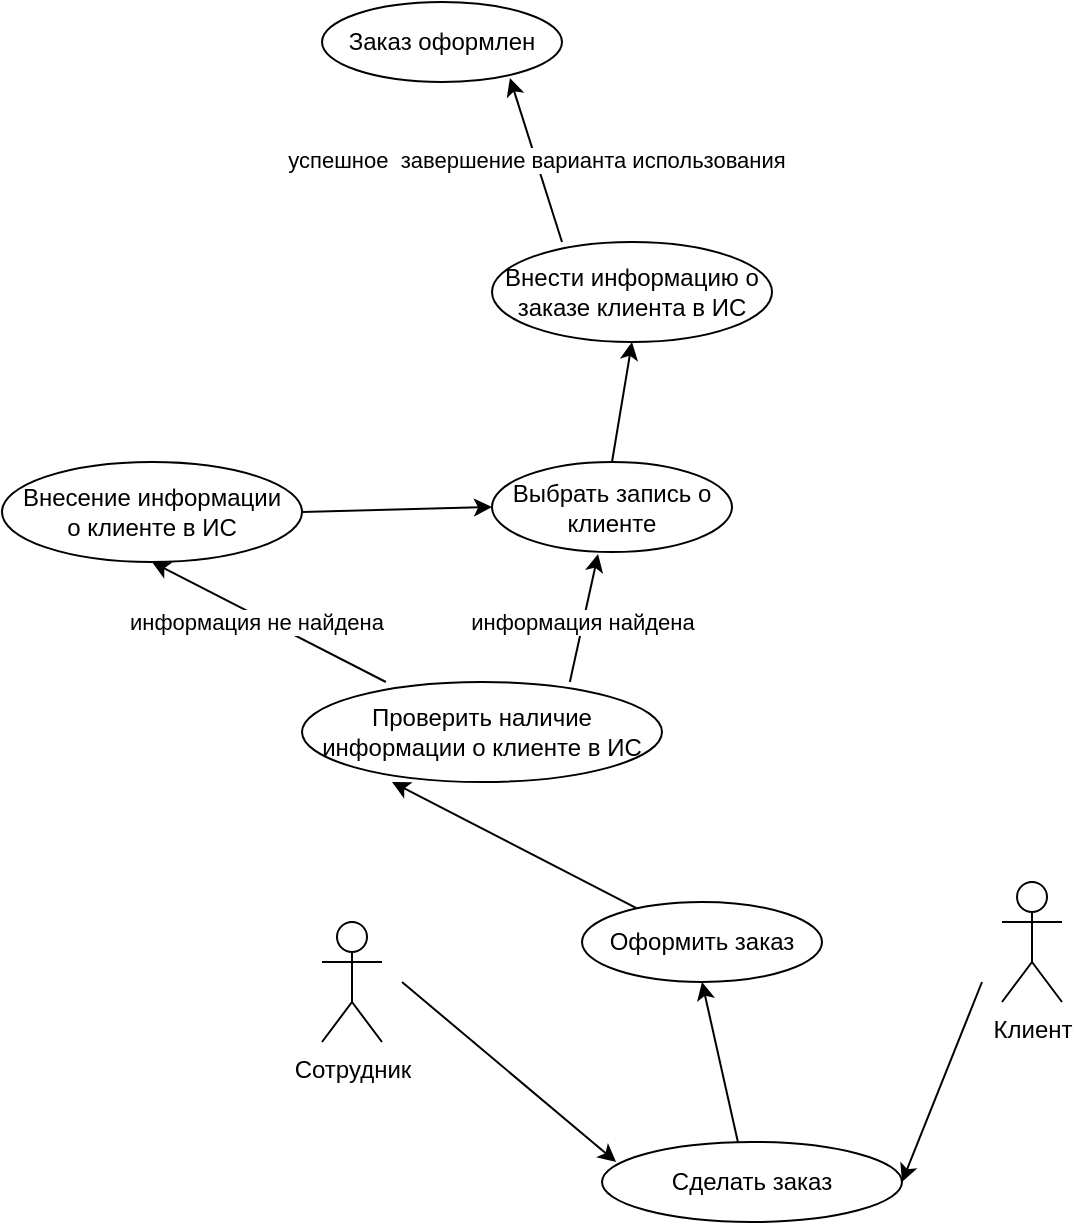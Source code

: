 <mxfile version="20.3.0" type="device"><diagram id="ip7fzEzjZmxKSzG7jXyg" name="Страница 1"><mxGraphModel dx="1211" dy="480" grid="1" gridSize="10" guides="1" tooltips="1" connect="1" arrows="1" fold="1" page="1" pageScale="1" pageWidth="827" pageHeight="1169" math="0" shadow="0"><root><mxCell id="0"/><mxCell id="1" parent="0"/><mxCell id="_PPp3S6_nwQ-PDMdP9Yq-1" value="Сотрудник" style="shape=umlActor;verticalLabelPosition=bottom;verticalAlign=top;html=1;outlineConnect=0;" vertex="1" parent="1"><mxGeometry x="70" y="820" width="30" height="60" as="geometry"/></mxCell><mxCell id="_PPp3S6_nwQ-PDMdP9Yq-3" value="Клиент" style="shape=umlActor;verticalLabelPosition=bottom;verticalAlign=top;html=1;outlineConnect=0;" vertex="1" parent="1"><mxGeometry x="410" y="800" width="30" height="60" as="geometry"/></mxCell><mxCell id="_PPp3S6_nwQ-PDMdP9Yq-4" value="Проверить наличие информации о клиенте в ИС" style="ellipse;whiteSpace=wrap;html=1;" vertex="1" parent="1"><mxGeometry x="60" y="700" width="180" height="50" as="geometry"/></mxCell><mxCell id="_PPp3S6_nwQ-PDMdP9Yq-6" value="Сделать заказ" style="ellipse;whiteSpace=wrap;html=1;" vertex="1" parent="1"><mxGeometry x="210" y="930" width="150" height="40" as="geometry"/></mxCell><mxCell id="_PPp3S6_nwQ-PDMdP9Yq-8" value="" style="endArrow=classic;html=1;rounded=0;entryX=1;entryY=0.5;entryDx=0;entryDy=0;" edge="1" parent="1" target="_PPp3S6_nwQ-PDMdP9Yq-6"><mxGeometry width="50" height="50" relative="1" as="geometry"><mxPoint x="400" y="850" as="sourcePoint"/><mxPoint x="230" y="810" as="targetPoint"/></mxGeometry></mxCell><mxCell id="_PPp3S6_nwQ-PDMdP9Yq-9" value="" style="endArrow=classic;html=1;rounded=0;entryX=0.25;entryY=1;entryDx=0;entryDy=0;entryPerimeter=0;" edge="1" parent="1" source="_PPp3S6_nwQ-PDMdP9Yq-35" target="_PPp3S6_nwQ-PDMdP9Yq-4"><mxGeometry width="50" height="50" relative="1" as="geometry"><mxPoint x="90" y="810" as="sourcePoint"/><mxPoint x="240" y="810" as="targetPoint"/></mxGeometry></mxCell><mxCell id="_PPp3S6_nwQ-PDMdP9Yq-10" value="Внесение информации &lt;br&gt;о клиенте в ИС" style="ellipse;whiteSpace=wrap;html=1;" vertex="1" parent="1"><mxGeometry x="-90" y="590" width="150" height="50" as="geometry"/></mxCell><mxCell id="_PPp3S6_nwQ-PDMdP9Yq-16" value="" style="endArrow=classic;html=1;rounded=0;entryX=0.5;entryY=1;entryDx=0;entryDy=0;exitX=0.233;exitY=0;exitDx=0;exitDy=0;exitPerimeter=0;" edge="1" parent="1" source="_PPp3S6_nwQ-PDMdP9Yq-4" target="_PPp3S6_nwQ-PDMdP9Yq-10"><mxGeometry relative="1" as="geometry"><mxPoint x="170" y="600" as="sourcePoint"/><mxPoint x="270" y="600" as="targetPoint"/></mxGeometry></mxCell><mxCell id="_PPp3S6_nwQ-PDMdP9Yq-17" value="информация не найдена" style="edgeLabel;resizable=0;html=1;align=center;verticalAlign=middle;" connectable="0" vertex="1" parent="_PPp3S6_nwQ-PDMdP9Yq-16"><mxGeometry relative="1" as="geometry"><mxPoint x="-7" as="offset"/></mxGeometry></mxCell><mxCell id="_PPp3S6_nwQ-PDMdP9Yq-18" value="Внести информацию о заказе клиента в ИС" style="ellipse;whiteSpace=wrap;html=1;" vertex="1" parent="1"><mxGeometry x="155" y="480" width="140" height="50" as="geometry"/></mxCell><mxCell id="_PPp3S6_nwQ-PDMdP9Yq-19" value="" style="endArrow=classic;html=1;rounded=0;entryX=0.442;entryY=1.022;entryDx=0;entryDy=0;entryPerimeter=0;exitX=0.744;exitY=0;exitDx=0;exitDy=0;exitPerimeter=0;" edge="1" parent="1" source="_PPp3S6_nwQ-PDMdP9Yq-4" target="_PPp3S6_nwQ-PDMdP9Yq-22"><mxGeometry relative="1" as="geometry"><mxPoint x="210" y="520" as="sourcePoint"/><mxPoint x="210" y="590" as="targetPoint"/></mxGeometry></mxCell><mxCell id="_PPp3S6_nwQ-PDMdP9Yq-21" value="информация найдена" style="edgeLabel;resizable=0;html=1;align=center;verticalAlign=middle;" connectable="0" vertex="1" parent="1"><mxGeometry x="199.996" y="669.999" as="geometry"/></mxCell><mxCell id="_PPp3S6_nwQ-PDMdP9Yq-22" value="Выбрать запись о клиенте" style="ellipse;whiteSpace=wrap;html=1;" vertex="1" parent="1"><mxGeometry x="155" y="590" width="120" height="45" as="geometry"/></mxCell><mxCell id="_PPp3S6_nwQ-PDMdP9Yq-32" value="" style="endArrow=classic;html=1;rounded=0;exitX=1;exitY=0.5;exitDx=0;exitDy=0;entryX=0;entryY=0.5;entryDx=0;entryDy=0;" edge="1" parent="1" source="_PPp3S6_nwQ-PDMdP9Yq-10" target="_PPp3S6_nwQ-PDMdP9Yq-22"><mxGeometry width="50" height="50" relative="1" as="geometry"><mxPoint x="30" y="610" as="sourcePoint"/><mxPoint x="80" y="560" as="targetPoint"/></mxGeometry></mxCell><mxCell id="_PPp3S6_nwQ-PDMdP9Yq-35" value="Оформить заказ" style="ellipse;whiteSpace=wrap;html=1;" vertex="1" parent="1"><mxGeometry x="200" y="810" width="120" height="40" as="geometry"/></mxCell><mxCell id="_PPp3S6_nwQ-PDMdP9Yq-36" value="" style="endArrow=classic;html=1;rounded=0;entryX=0.047;entryY=0.25;entryDx=0;entryDy=0;entryPerimeter=0;" edge="1" parent="1" target="_PPp3S6_nwQ-PDMdP9Yq-6"><mxGeometry width="50" height="50" relative="1" as="geometry"><mxPoint x="110" y="850" as="sourcePoint"/><mxPoint x="270" y="750" as="targetPoint"/></mxGeometry></mxCell><mxCell id="_PPp3S6_nwQ-PDMdP9Yq-37" value="" style="endArrow=classic;html=1;rounded=0;entryX=0.5;entryY=1;entryDx=0;entryDy=0;exitX=0.453;exitY=0;exitDx=0;exitDy=0;exitPerimeter=0;" edge="1" parent="1" source="_PPp3S6_nwQ-PDMdP9Yq-6" target="_PPp3S6_nwQ-PDMdP9Yq-35"><mxGeometry width="50" height="50" relative="1" as="geometry"><mxPoint x="110" y="840" as="sourcePoint"/><mxPoint x="270" y="750" as="targetPoint"/></mxGeometry></mxCell><mxCell id="_PPp3S6_nwQ-PDMdP9Yq-40" value="Заказ оформлен" style="ellipse;whiteSpace=wrap;html=1;" vertex="1" parent="1"><mxGeometry x="70" y="360" width="120" height="40" as="geometry"/></mxCell><mxCell id="_PPp3S6_nwQ-PDMdP9Yq-41" value="" style="endArrow=classic;html=1;rounded=0;entryX=0.5;entryY=1;entryDx=0;entryDy=0;exitX=0.5;exitY=0;exitDx=0;exitDy=0;" edge="1" parent="1" source="_PPp3S6_nwQ-PDMdP9Yq-22" target="_PPp3S6_nwQ-PDMdP9Yq-18"><mxGeometry width="50" height="50" relative="1" as="geometry"><mxPoint x="130" y="390" as="sourcePoint"/><mxPoint x="180" y="340" as="targetPoint"/></mxGeometry></mxCell><mxCell id="_PPp3S6_nwQ-PDMdP9Yq-42" value="" style="endArrow=classic;html=1;rounded=0;entryX=0.783;entryY=0.95;entryDx=0;entryDy=0;entryPerimeter=0;" edge="1" parent="1" target="_PPp3S6_nwQ-PDMdP9Yq-40"><mxGeometry relative="1" as="geometry"><mxPoint x="190" y="480" as="sourcePoint"/><mxPoint x="450" y="670" as="targetPoint"/></mxGeometry></mxCell><mxCell id="_PPp3S6_nwQ-PDMdP9Yq-43" value="успешное&amp;nbsp; завершение варианта использования" style="edgeLabel;resizable=0;html=1;align=center;verticalAlign=middle;" connectable="0" vertex="1" parent="_PPp3S6_nwQ-PDMdP9Yq-42"><mxGeometry relative="1" as="geometry"/></mxCell></root></mxGraphModel></diagram></mxfile>